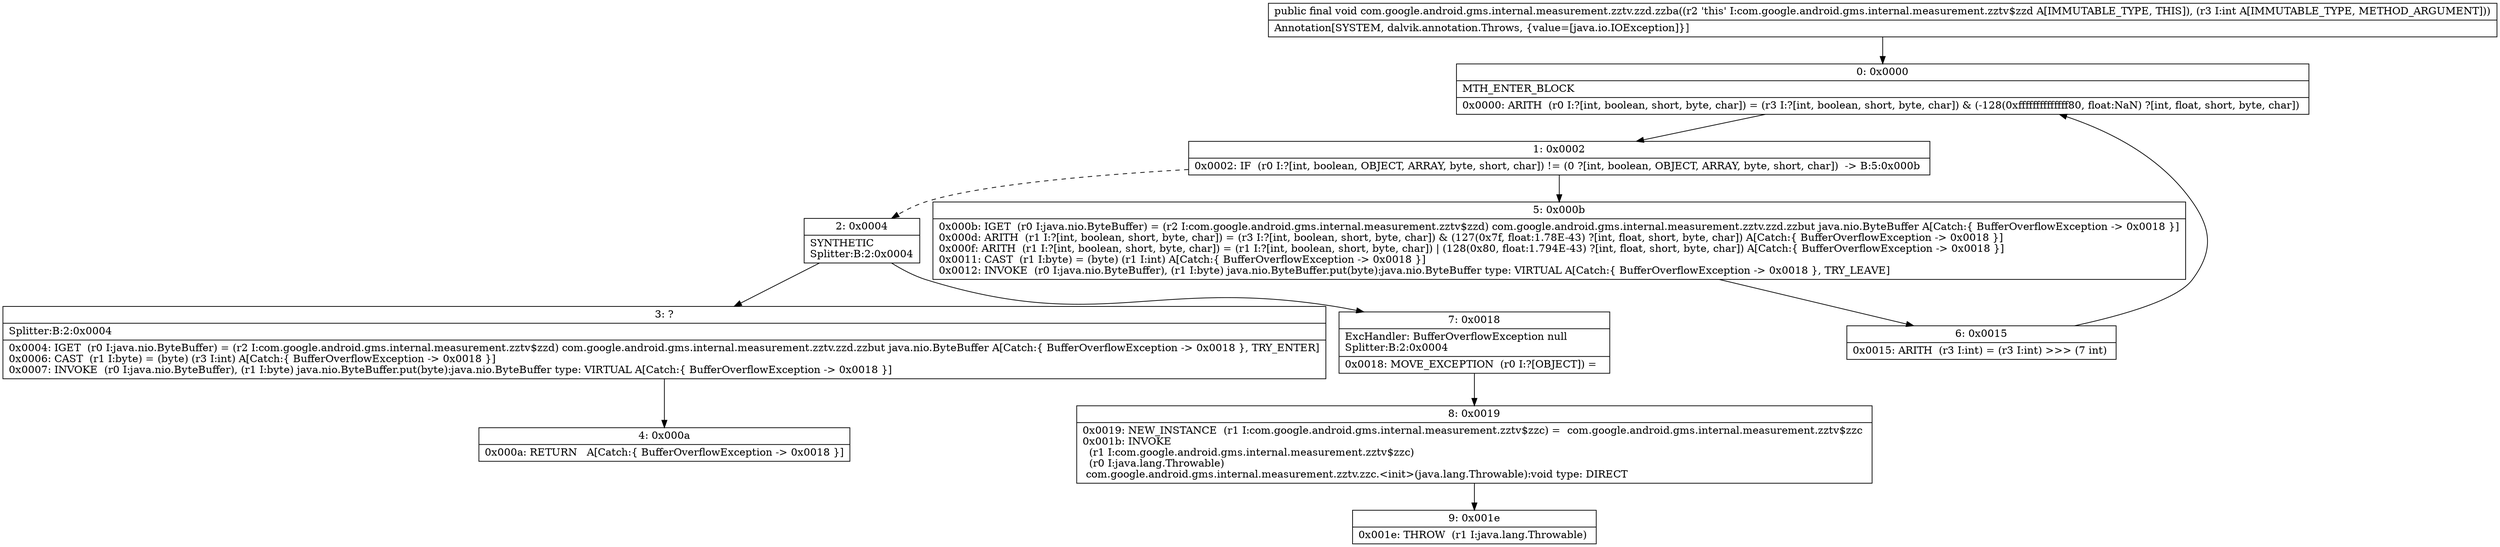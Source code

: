digraph "CFG forcom.google.android.gms.internal.measurement.zztv.zzd.zzba(I)V" {
Node_0 [shape=record,label="{0\:\ 0x0000|MTH_ENTER_BLOCK\l|0x0000: ARITH  (r0 I:?[int, boolean, short, byte, char]) = (r3 I:?[int, boolean, short, byte, char]) & (\-128(0xffffffffffffff80, float:NaN) ?[int, float, short, byte, char]) \l}"];
Node_1 [shape=record,label="{1\:\ 0x0002|0x0002: IF  (r0 I:?[int, boolean, OBJECT, ARRAY, byte, short, char]) != (0 ?[int, boolean, OBJECT, ARRAY, byte, short, char])  \-\> B:5:0x000b \l}"];
Node_2 [shape=record,label="{2\:\ 0x0004|SYNTHETIC\lSplitter:B:2:0x0004\l}"];
Node_3 [shape=record,label="{3\:\ ?|Splitter:B:2:0x0004\l|0x0004: IGET  (r0 I:java.nio.ByteBuffer) = (r2 I:com.google.android.gms.internal.measurement.zztv$zzd) com.google.android.gms.internal.measurement.zztv.zzd.zzbut java.nio.ByteBuffer A[Catch:\{ BufferOverflowException \-\> 0x0018 \}, TRY_ENTER]\l0x0006: CAST  (r1 I:byte) = (byte) (r3 I:int) A[Catch:\{ BufferOverflowException \-\> 0x0018 \}]\l0x0007: INVOKE  (r0 I:java.nio.ByteBuffer), (r1 I:byte) java.nio.ByteBuffer.put(byte):java.nio.ByteBuffer type: VIRTUAL A[Catch:\{ BufferOverflowException \-\> 0x0018 \}]\l}"];
Node_4 [shape=record,label="{4\:\ 0x000a|0x000a: RETURN   A[Catch:\{ BufferOverflowException \-\> 0x0018 \}]\l}"];
Node_5 [shape=record,label="{5\:\ 0x000b|0x000b: IGET  (r0 I:java.nio.ByteBuffer) = (r2 I:com.google.android.gms.internal.measurement.zztv$zzd) com.google.android.gms.internal.measurement.zztv.zzd.zzbut java.nio.ByteBuffer A[Catch:\{ BufferOverflowException \-\> 0x0018 \}]\l0x000d: ARITH  (r1 I:?[int, boolean, short, byte, char]) = (r3 I:?[int, boolean, short, byte, char]) & (127(0x7f, float:1.78E\-43) ?[int, float, short, byte, char]) A[Catch:\{ BufferOverflowException \-\> 0x0018 \}]\l0x000f: ARITH  (r1 I:?[int, boolean, short, byte, char]) = (r1 I:?[int, boolean, short, byte, char]) \| (128(0x80, float:1.794E\-43) ?[int, float, short, byte, char]) A[Catch:\{ BufferOverflowException \-\> 0x0018 \}]\l0x0011: CAST  (r1 I:byte) = (byte) (r1 I:int) A[Catch:\{ BufferOverflowException \-\> 0x0018 \}]\l0x0012: INVOKE  (r0 I:java.nio.ByteBuffer), (r1 I:byte) java.nio.ByteBuffer.put(byte):java.nio.ByteBuffer type: VIRTUAL A[Catch:\{ BufferOverflowException \-\> 0x0018 \}, TRY_LEAVE]\l}"];
Node_6 [shape=record,label="{6\:\ 0x0015|0x0015: ARITH  (r3 I:int) = (r3 I:int) \>\>\> (7 int) \l}"];
Node_7 [shape=record,label="{7\:\ 0x0018|ExcHandler: BufferOverflowException null\lSplitter:B:2:0x0004\l|0x0018: MOVE_EXCEPTION  (r0 I:?[OBJECT]) =  \l}"];
Node_8 [shape=record,label="{8\:\ 0x0019|0x0019: NEW_INSTANCE  (r1 I:com.google.android.gms.internal.measurement.zztv$zzc) =  com.google.android.gms.internal.measurement.zztv$zzc \l0x001b: INVOKE  \l  (r1 I:com.google.android.gms.internal.measurement.zztv$zzc)\l  (r0 I:java.lang.Throwable)\l com.google.android.gms.internal.measurement.zztv.zzc.\<init\>(java.lang.Throwable):void type: DIRECT \l}"];
Node_9 [shape=record,label="{9\:\ 0x001e|0x001e: THROW  (r1 I:java.lang.Throwable) \l}"];
MethodNode[shape=record,label="{public final void com.google.android.gms.internal.measurement.zztv.zzd.zzba((r2 'this' I:com.google.android.gms.internal.measurement.zztv$zzd A[IMMUTABLE_TYPE, THIS]), (r3 I:int A[IMMUTABLE_TYPE, METHOD_ARGUMENT]))  | Annotation[SYSTEM, dalvik.annotation.Throws, \{value=[java.io.IOException]\}]\l}"];
MethodNode -> Node_0;
Node_0 -> Node_1;
Node_1 -> Node_2[style=dashed];
Node_1 -> Node_5;
Node_2 -> Node_3;
Node_2 -> Node_7;
Node_3 -> Node_4;
Node_5 -> Node_6;
Node_6 -> Node_0;
Node_7 -> Node_8;
Node_8 -> Node_9;
}

